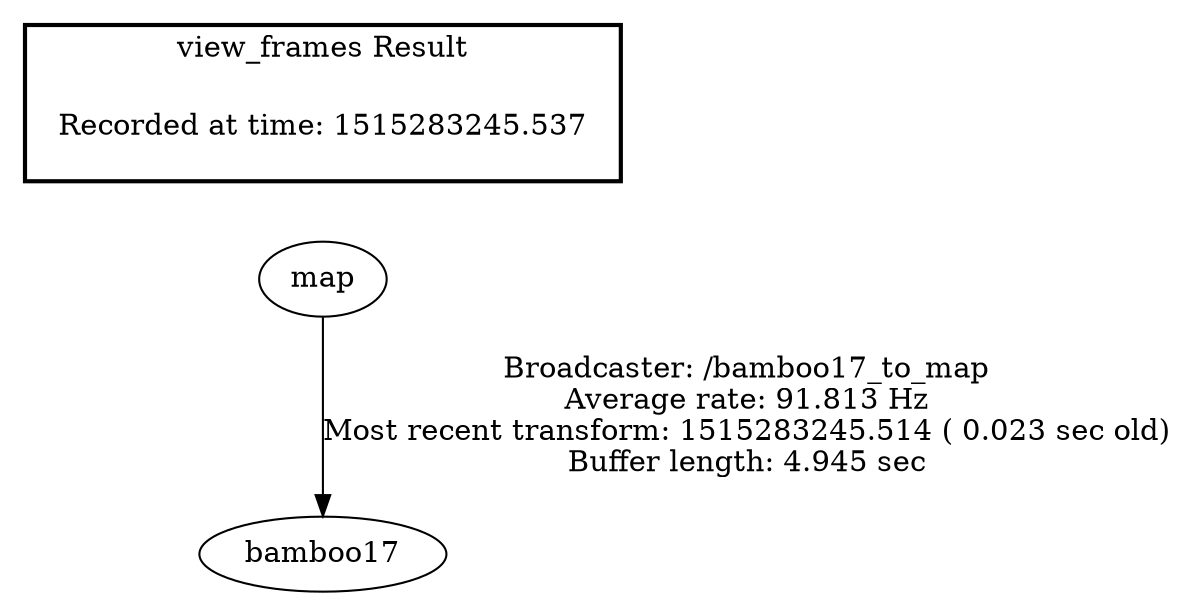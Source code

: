 digraph G {
"map" -> "bamboo17"[label="Broadcaster: /bamboo17_to_map\nAverage rate: 91.813 Hz\nMost recent transform: 1515283245.514 ( 0.023 sec old)\nBuffer length: 4.945 sec\n"];
edge [style=invis];
 subgraph cluster_legend { style=bold; color=black; label ="view_frames Result";
"Recorded at time: 1515283245.537"[ shape=plaintext ] ;
 }->"map";
}